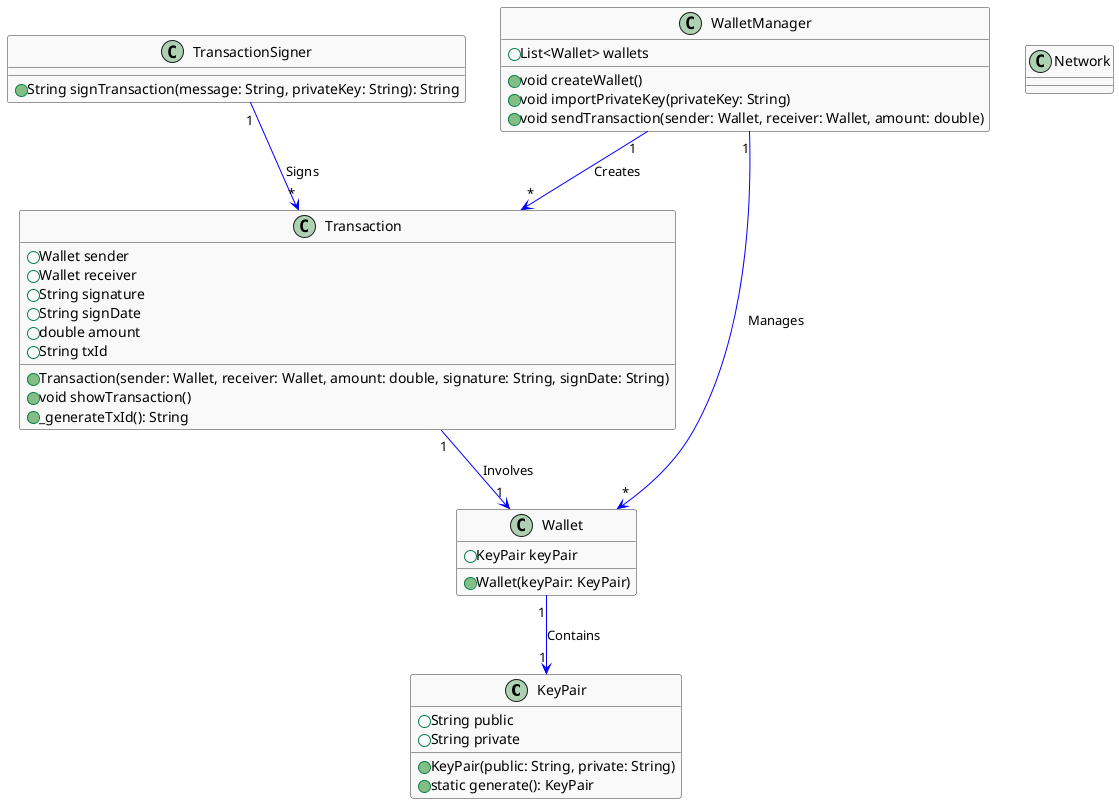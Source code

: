 @startuml

' Set default style for all classes
skinparam classAttributeIconSize 16
skinparam classFontSize 14
skinparam classArrowColor #0000ff
skinparam classBackgroundColor #f9f9f9
skinparam classBorderColor #333333

' Define KeyPair class
class KeyPair {
    +String public
    +String private
    +KeyPair(public: String, private: String)
    +static generate(): KeyPair
}

' Define Network class (can be expanded later)
class Network {
    ' This class is empty for now, but can be extended in the future.
}

' Define Wallet class
class Wallet {
    +KeyPair keyPair
    +Wallet(keyPair: KeyPair)
}

' Define TransactionSigner class
class TransactionSigner {
    +String signTransaction(message: String, privateKey: String): String
}

' Define Transaction class
class Transaction {
    +Wallet sender
    +Wallet receiver
    +String signature
    +String signDate
    +double amount
    +String txId
    +Transaction(sender: Wallet, receiver: Wallet, amount: double, signature: String, signDate: String)
    +void showTransaction()
    +_generateTxId(): String
}

' Define WalletManager class
class WalletManager {
    +List<Wallet> wallets
    +void createWallet()
    +void importPrivateKey(privateKey: String)
    +void sendTransaction(sender: Wallet, receiver: Wallet, amount: double)
}

' Relationships between classes
WalletManager "1" --> "*" Wallet : Manages
Wallet "1" --> "1" KeyPair : Contains
WalletManager "1" --> "*" Transaction : Creates
TransactionSigner "1" --> "*" Transaction : Signs
Transaction "1" --> "1" Wallet : Involves

@enduml
